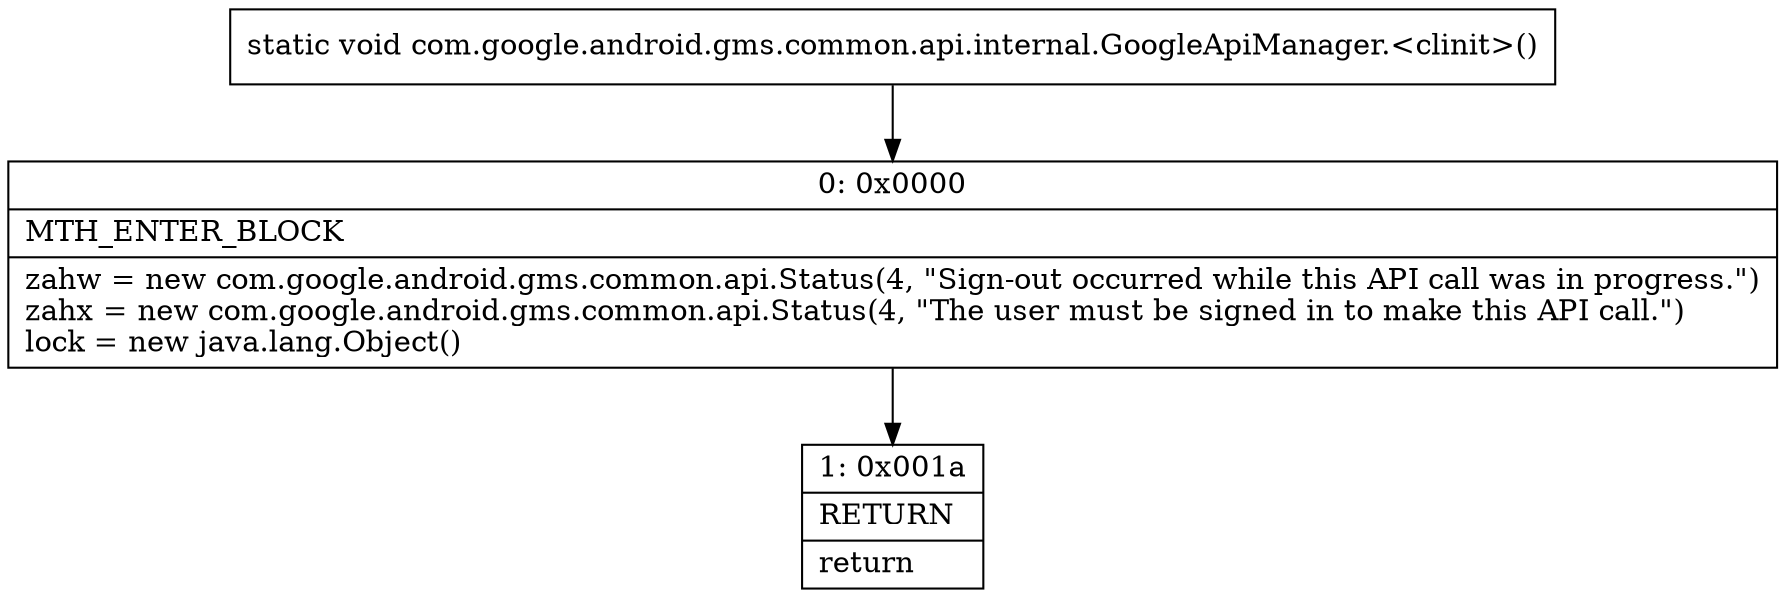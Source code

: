 digraph "CFG forcom.google.android.gms.common.api.internal.GoogleApiManager.\<clinit\>()V" {
Node_0 [shape=record,label="{0\:\ 0x0000|MTH_ENTER_BLOCK\l|zahw = new com.google.android.gms.common.api.Status(4, \"Sign\-out occurred while this API call was in progress.\")\lzahx = new com.google.android.gms.common.api.Status(4, \"The user must be signed in to make this API call.\")\llock = new java.lang.Object()\l}"];
Node_1 [shape=record,label="{1\:\ 0x001a|RETURN\l|return\l}"];
MethodNode[shape=record,label="{static void com.google.android.gms.common.api.internal.GoogleApiManager.\<clinit\>() }"];
MethodNode -> Node_0;
Node_0 -> Node_1;
}


